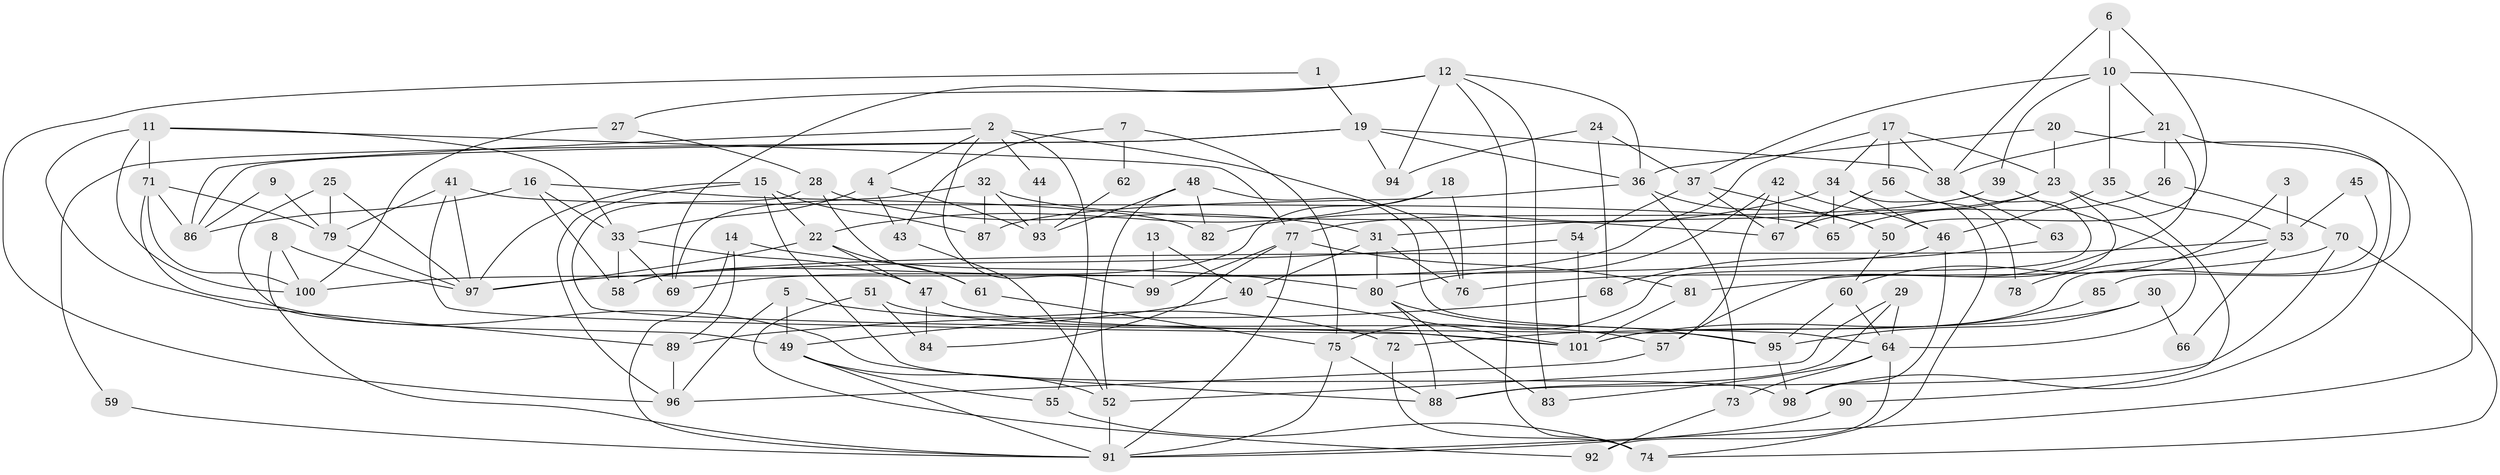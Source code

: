 // coarse degree distribution, {6: 0.12903225806451613, 5: 0.1935483870967742, 9: 0.0967741935483871, 4: 0.0967741935483871, 7: 0.06451612903225806, 2: 0.06451612903225806, 10: 0.03225806451612903, 3: 0.12903225806451613, 14: 0.06451612903225806, 11: 0.0967741935483871, 8: 0.03225806451612903}
// Generated by graph-tools (version 1.1) at 2025/51/03/04/25 22:51:13]
// undirected, 101 vertices, 202 edges
graph export_dot {
  node [color=gray90,style=filled];
  1;
  2;
  3;
  4;
  5;
  6;
  7;
  8;
  9;
  10;
  11;
  12;
  13;
  14;
  15;
  16;
  17;
  18;
  19;
  20;
  21;
  22;
  23;
  24;
  25;
  26;
  27;
  28;
  29;
  30;
  31;
  32;
  33;
  34;
  35;
  36;
  37;
  38;
  39;
  40;
  41;
  42;
  43;
  44;
  45;
  46;
  47;
  48;
  49;
  50;
  51;
  52;
  53;
  54;
  55;
  56;
  57;
  58;
  59;
  60;
  61;
  62;
  63;
  64;
  65;
  66;
  67;
  68;
  69;
  70;
  71;
  72;
  73;
  74;
  75;
  76;
  77;
  78;
  79;
  80;
  81;
  82;
  83;
  84;
  85;
  86;
  87;
  88;
  89;
  90;
  91;
  92;
  93;
  94;
  95;
  96;
  97;
  98;
  99;
  100;
  101;
  1 -- 96;
  1 -- 19;
  2 -- 55;
  2 -- 76;
  2 -- 4;
  2 -- 44;
  2 -- 86;
  2 -- 99;
  3 -- 60;
  3 -- 53;
  4 -- 93;
  4 -- 33;
  4 -- 43;
  5 -- 49;
  5 -- 96;
  5 -- 72;
  6 -- 10;
  6 -- 50;
  6 -- 38;
  7 -- 75;
  7 -- 43;
  7 -- 62;
  8 -- 91;
  8 -- 100;
  8 -- 97;
  9 -- 86;
  9 -- 79;
  10 -- 37;
  10 -- 39;
  10 -- 21;
  10 -- 35;
  10 -- 91;
  11 -- 33;
  11 -- 71;
  11 -- 77;
  11 -- 89;
  11 -- 100;
  12 -- 27;
  12 -- 36;
  12 -- 69;
  12 -- 74;
  12 -- 83;
  12 -- 94;
  13 -- 40;
  13 -- 99;
  14 -- 91;
  14 -- 80;
  14 -- 89;
  15 -- 22;
  15 -- 97;
  15 -- 87;
  15 -- 96;
  15 -- 98;
  16 -- 86;
  16 -- 58;
  16 -- 33;
  16 -- 82;
  17 -- 38;
  17 -- 69;
  17 -- 23;
  17 -- 34;
  17 -- 56;
  18 -- 22;
  18 -- 76;
  18 -- 58;
  19 -- 36;
  19 -- 86;
  19 -- 38;
  19 -- 59;
  19 -- 94;
  20 -- 36;
  20 -- 98;
  20 -- 23;
  21 -- 38;
  21 -- 26;
  21 -- 81;
  21 -- 85;
  22 -- 61;
  22 -- 97;
  22 -- 47;
  23 -- 31;
  23 -- 57;
  23 -- 67;
  23 -- 90;
  24 -- 37;
  24 -- 94;
  24 -- 68;
  25 -- 79;
  25 -- 49;
  25 -- 97;
  26 -- 70;
  26 -- 65;
  27 -- 28;
  27 -- 100;
  28 -- 95;
  28 -- 31;
  28 -- 61;
  29 -- 88;
  29 -- 52;
  29 -- 64;
  30 -- 72;
  30 -- 95;
  30 -- 66;
  31 -- 80;
  31 -- 40;
  31 -- 76;
  32 -- 67;
  32 -- 69;
  32 -- 87;
  32 -- 93;
  33 -- 47;
  33 -- 58;
  33 -- 69;
  34 -- 65;
  34 -- 46;
  34 -- 74;
  34 -- 82;
  35 -- 46;
  35 -- 53;
  36 -- 73;
  36 -- 87;
  36 -- 50;
  37 -- 67;
  37 -- 54;
  37 -- 50;
  38 -- 63;
  38 -- 75;
  39 -- 77;
  39 -- 64;
  40 -- 101;
  40 -- 49;
  41 -- 97;
  41 -- 101;
  41 -- 65;
  41 -- 79;
  42 -- 57;
  42 -- 46;
  42 -- 67;
  42 -- 80;
  43 -- 52;
  44 -- 93;
  45 -- 101;
  45 -- 53;
  46 -- 98;
  46 -- 100;
  47 -- 84;
  47 -- 101;
  48 -- 64;
  48 -- 82;
  48 -- 52;
  48 -- 93;
  49 -- 91;
  49 -- 52;
  49 -- 55;
  50 -- 60;
  51 -- 57;
  51 -- 84;
  51 -- 92;
  52 -- 91;
  53 -- 58;
  53 -- 66;
  53 -- 78;
  54 -- 97;
  54 -- 101;
  55 -- 74;
  56 -- 67;
  56 -- 78;
  57 -- 96;
  59 -- 91;
  60 -- 64;
  60 -- 95;
  61 -- 75;
  62 -- 93;
  63 -- 68;
  64 -- 83;
  64 -- 73;
  64 -- 92;
  68 -- 89;
  70 -- 74;
  70 -- 88;
  70 -- 76;
  71 -- 79;
  71 -- 100;
  71 -- 86;
  71 -- 88;
  72 -- 74;
  73 -- 92;
  75 -- 91;
  75 -- 88;
  77 -- 91;
  77 -- 81;
  77 -- 84;
  77 -- 99;
  79 -- 97;
  80 -- 88;
  80 -- 83;
  80 -- 95;
  81 -- 101;
  85 -- 101;
  89 -- 96;
  90 -- 91;
  95 -- 98;
}
